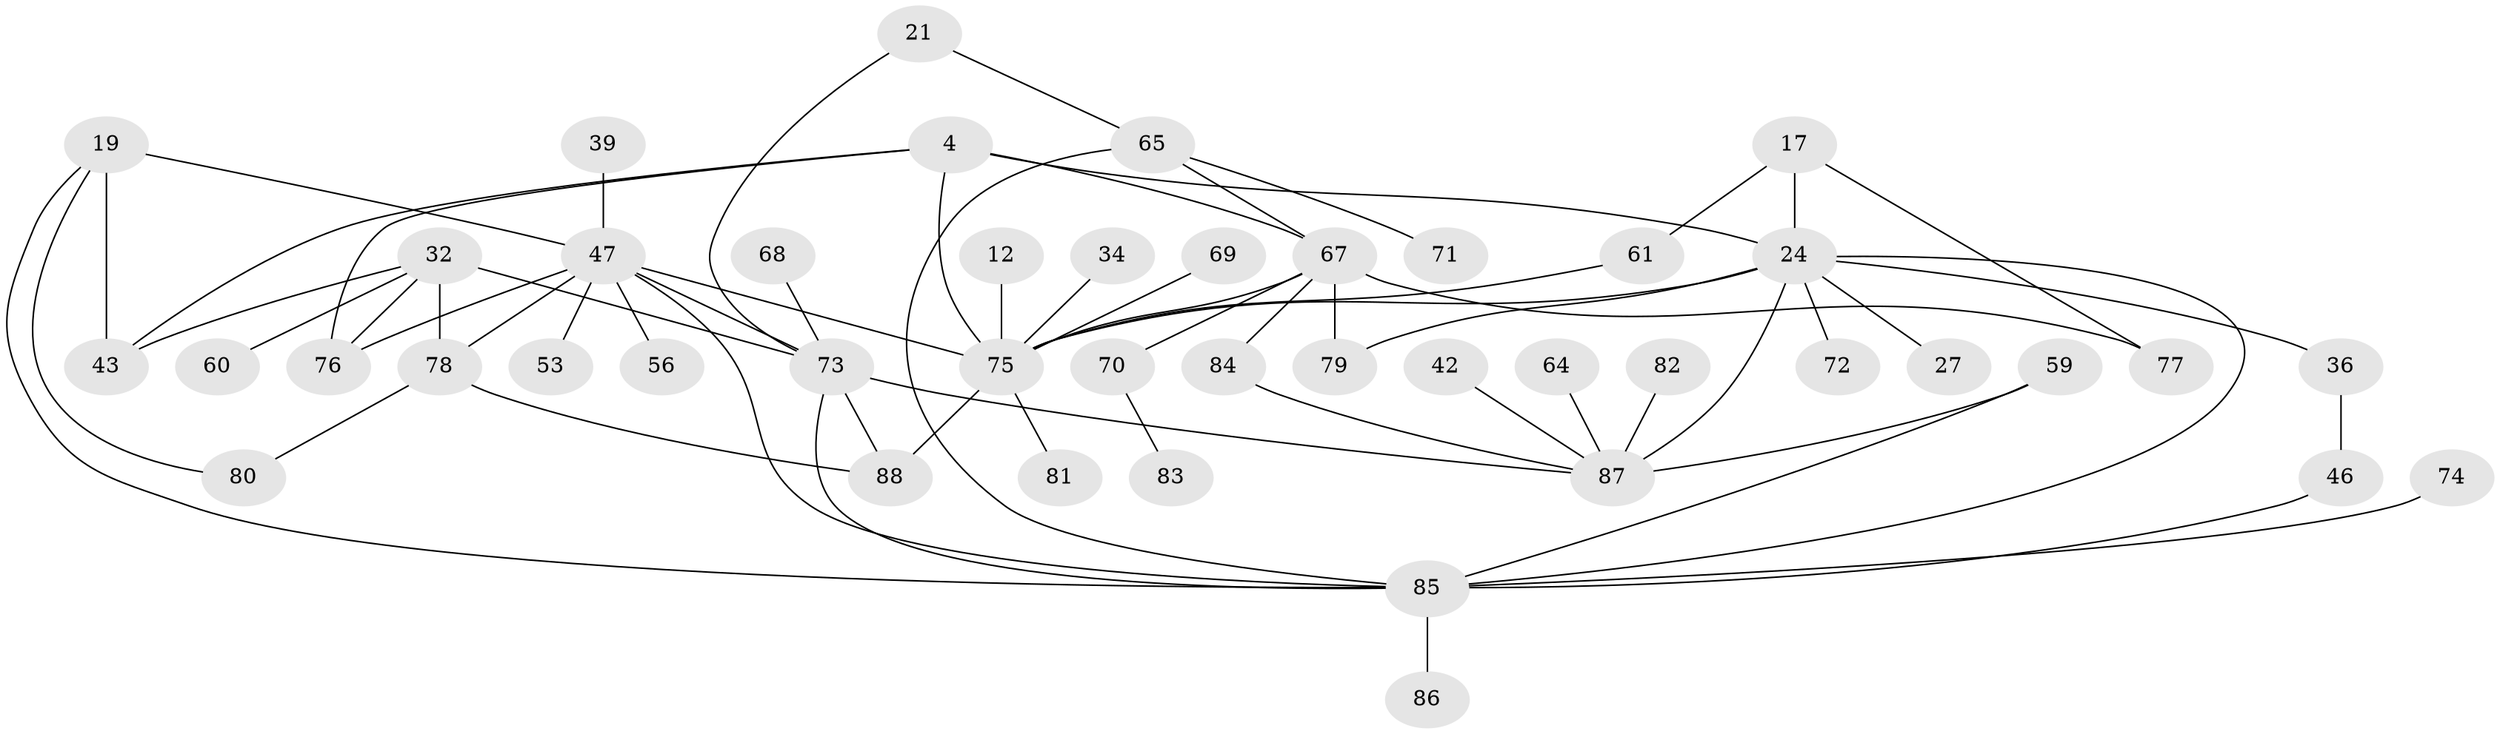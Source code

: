// original degree distribution, {4: 0.1590909090909091, 9: 0.011363636363636364, 6: 0.011363636363636364, 2: 0.2840909090909091, 5: 0.125, 3: 0.14772727272727273, 1: 0.23863636363636365, 7: 0.022727272727272728}
// Generated by graph-tools (version 1.1) at 2025/40/03/09/25 04:40:57]
// undirected, 44 vertices, 65 edges
graph export_dot {
graph [start="1"]
  node [color=gray90,style=filled];
  4;
  12;
  17;
  19;
  21;
  24 [super="+13"];
  27;
  32 [super="+18"];
  34;
  36;
  39;
  42;
  43 [super="+14+41"];
  46;
  47 [super="+8+22+31"];
  53;
  56;
  59 [super="+52"];
  60;
  61 [super="+38"];
  64;
  65;
  67 [super="+49+55"];
  68;
  69;
  70;
  71;
  72;
  73 [super="+66"];
  74;
  75 [super="+23+57+51"];
  76 [super="+1"];
  77;
  78 [super="+25+37"];
  79;
  80;
  81;
  82;
  83;
  84;
  85 [super="+44+45+54+58+63"];
  86;
  87 [super="+40+35"];
  88 [super="+50+62"];
  4 -- 67 [weight=2];
  4 -- 24;
  4 -- 43;
  4 -- 75;
  4 -- 76;
  12 -- 75;
  17 -- 24 [weight=2];
  17 -- 77;
  17 -- 61;
  19 -- 80;
  19 -- 47 [weight=2];
  19 -- 85;
  19 -- 43;
  21 -- 65;
  21 -- 73;
  24 -- 72;
  24 -- 87 [weight=2];
  24 -- 36;
  24 -- 27;
  24 -- 79;
  24 -- 85 [weight=2];
  24 -- 75;
  32 -- 60;
  32 -- 78 [weight=2];
  32 -- 43;
  32 -- 73 [weight=2];
  32 -- 76;
  34 -- 75;
  36 -- 46;
  39 -- 47;
  42 -- 87;
  46 -- 85;
  47 -- 56;
  47 -- 73 [weight=4];
  47 -- 53;
  47 -- 75 [weight=4];
  47 -- 78 [weight=2];
  47 -- 85;
  47 -- 76;
  59 -- 87;
  59 -- 85;
  61 -- 75;
  64 -- 87;
  65 -- 71;
  65 -- 67;
  65 -- 85;
  67 -- 79;
  67 -- 70;
  67 -- 75 [weight=2];
  67 -- 84;
  67 -- 77;
  68 -- 73;
  69 -- 75;
  70 -- 83;
  73 -- 88;
  73 -- 87;
  73 -- 85 [weight=2];
  74 -- 85;
  75 -- 81;
  75 -- 88;
  78 -- 80;
  78 -- 88;
  82 -- 87;
  84 -- 87;
  85 -- 86;
}
